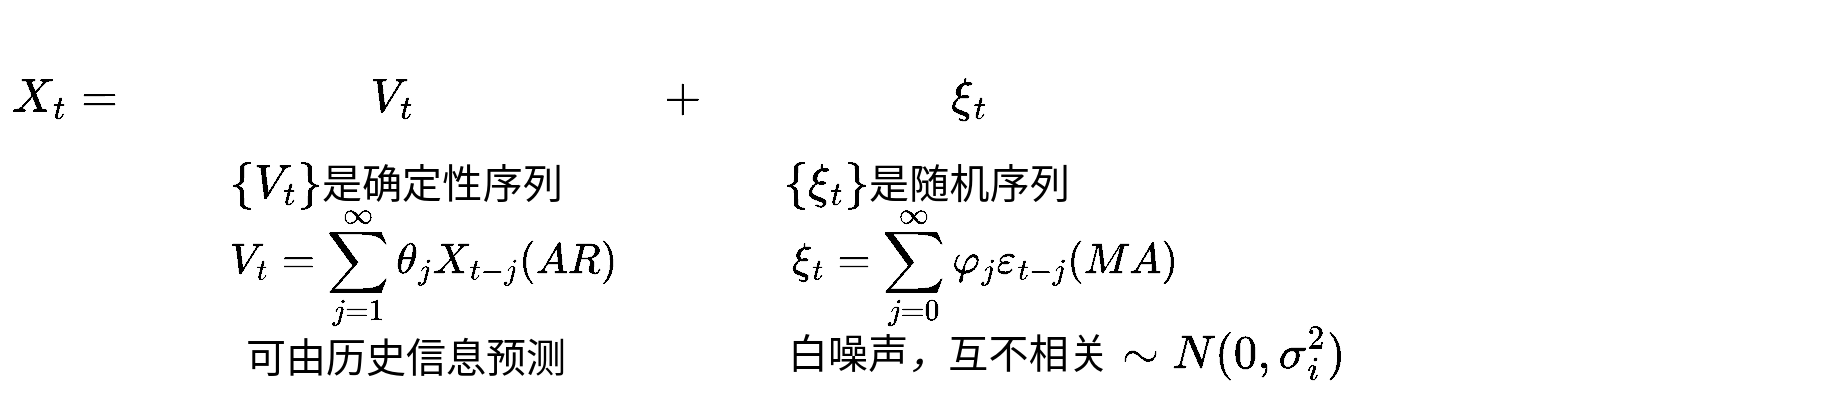 <mxfile version="20.8.16" type="device"><diagram name="第 1 页" id="jKdRVp5T84qs77C8sode"><mxGraphModel dx="1036" dy="606" grid="1" gridSize="10" guides="1" tooltips="1" connect="1" arrows="1" fold="1" page="1" pageScale="1" pageWidth="827" pageHeight="1169" math="1" shadow="0"><root><mxCell id="0"/><mxCell id="1" parent="0"/><mxCell id="-5vMutuALJ2kNhoHz49C-1" value="&lt;font style=&quot;font-size: 20px;&quot;&gt;$$X_t=\quad\quad\quad\quad\quad&lt;br&gt;V_t\quad\quad\quad\quad\quad&lt;br&gt;+\quad\quad\quad\quad\quad&lt;br&gt;\xi_t$$&lt;/font&gt;" style="text;html=1;strokeColor=none;fillColor=none;align=center;verticalAlign=middle;whiteSpace=wrap;rounded=0;" parent="1" vertex="1"><mxGeometry x="110" y="60" width="500" height="30" as="geometry"/></mxCell><mxCell id="-5vMutuALJ2kNhoHz49C-2" value="&lt;p style=&quot;line-height: 110%;&quot;&gt;可由历史信息预测&lt;/p&gt;" style="text;html=1;strokeColor=none;fillColor=none;align=center;verticalAlign=middle;whiteSpace=wrap;rounded=0;fontSize=20;" parent="1" vertex="1"><mxGeometry x="223" y="190" width="180" height="30" as="geometry"/></mxCell><mxCell id="-5vMutuALJ2kNhoHz49C-3" value="&lt;span style=&quot;color: rgb(0, 0, 0); font-family: Helvetica; font-size: 20px; font-style: normal; font-variant-ligatures: normal; font-variant-caps: normal; font-weight: 400; letter-spacing: normal; orphans: 2; text-align: center; text-indent: 0px; text-transform: none; widows: 2; word-spacing: 0px; -webkit-text-stroke-width: 0px; background-color: rgb(251, 251, 251); text-decoration-thickness: initial; text-decoration-style: initial; text-decoration-color: initial; float: none; display: inline !important;&quot;&gt;$$\{V_t\}是确定性序列$$&lt;/span&gt;&lt;br style=&quot;border-color: var(--border-color); color: rgb(0, 0, 0); font-family: Helvetica; font-size: 20px; font-style: normal; font-variant-ligatures: normal; font-variant-caps: normal; font-weight: 400; letter-spacing: normal; orphans: 2; text-align: center; text-indent: 0px; text-transform: none; widows: 2; word-spacing: 0px; -webkit-text-stroke-width: 0px; background-color: rgb(251, 251, 251); text-decoration-thickness: initial; text-decoration-style: initial; text-decoration-color: initial;&quot;&gt;" style="text;whiteSpace=wrap;html=1;fontSize=20;" parent="1" vertex="1"><mxGeometry x="223" y="80" width="170" height="30" as="geometry"/></mxCell><mxCell id="-5vMutuALJ2kNhoHz49C-4" value="&lt;span style=&quot;color: rgb(0, 0, 0); font-family: Helvetica; font-style: normal; font-variant-ligatures: normal; font-variant-caps: normal; font-weight: 400; letter-spacing: normal; orphans: 2; text-align: center; text-indent: 0px; text-transform: none; widows: 2; word-spacing: 0px; -webkit-text-stroke-width: 0px; background-color: rgb(251, 251, 251); text-decoration-thickness: initial; text-decoration-style: initial; text-decoration-color: initial; float: none; display: inline !important;&quot;&gt;&lt;font style=&quot;font-size: 18px;&quot;&gt;$$V_{t}=\sum_{j=1}^{\infty}\theta_{j}X_{t-j}(AR)$$&lt;/font&gt;&lt;/span&gt;" style="text;whiteSpace=wrap;html=1;fontSize=20;" parent="1" vertex="1"><mxGeometry x="223" y="105" width="177" height="30" as="geometry"/></mxCell><mxCell id="-5vMutuALJ2kNhoHz49C-5" value="&lt;span style=&quot;color: rgb(0, 0, 0); font-family: Helvetica; font-size: 20px; font-style: normal; font-variant-ligatures: normal; font-variant-caps: normal; font-weight: 400; letter-spacing: normal; orphans: 2; text-align: center; text-indent: 0px; text-transform: none; widows: 2; word-spacing: 0px; -webkit-text-stroke-width: 0px; background-color: rgb(251, 251, 251); text-decoration-thickness: initial; text-decoration-style: initial; text-decoration-color: initial; float: none; display: inline !important;&quot;&gt;$$\{\xi_t\}是随机序列$$&lt;/span&gt;" style="text;whiteSpace=wrap;html=1;fontSize=18;" parent="1" vertex="1"><mxGeometry x="500" y="80" width="250" height="50" as="geometry"/></mxCell><mxCell id="-5vMutuALJ2kNhoHz49C-6" value="$$\xi_{t}=\sum_{j=0}^{\infty}\varphi_{j}\varepsilon_{t-j}(MA)$$" style="text;whiteSpace=wrap;html=1;fontSize=18;" parent="1" vertex="1"><mxGeometry x="504" y="105" width="520" height="50" as="geometry"/></mxCell><mxCell id="-5vMutuALJ2kNhoHz49C-7" value="&lt;font style=&quot;font-size: 20px;&quot;&gt;$$白噪声，互不相关\sim N(0,\sigma_i^2)$$&lt;/font&gt;" style="text;html=1;align=center;verticalAlign=middle;resizable=0;points=[];autosize=1;strokeColor=none;fillColor=none;fontSize=18;" parent="1" vertex="1"><mxGeometry x="438" y="183" width="410" height="40" as="geometry"/></mxCell></root></mxGraphModel></diagram></mxfile>